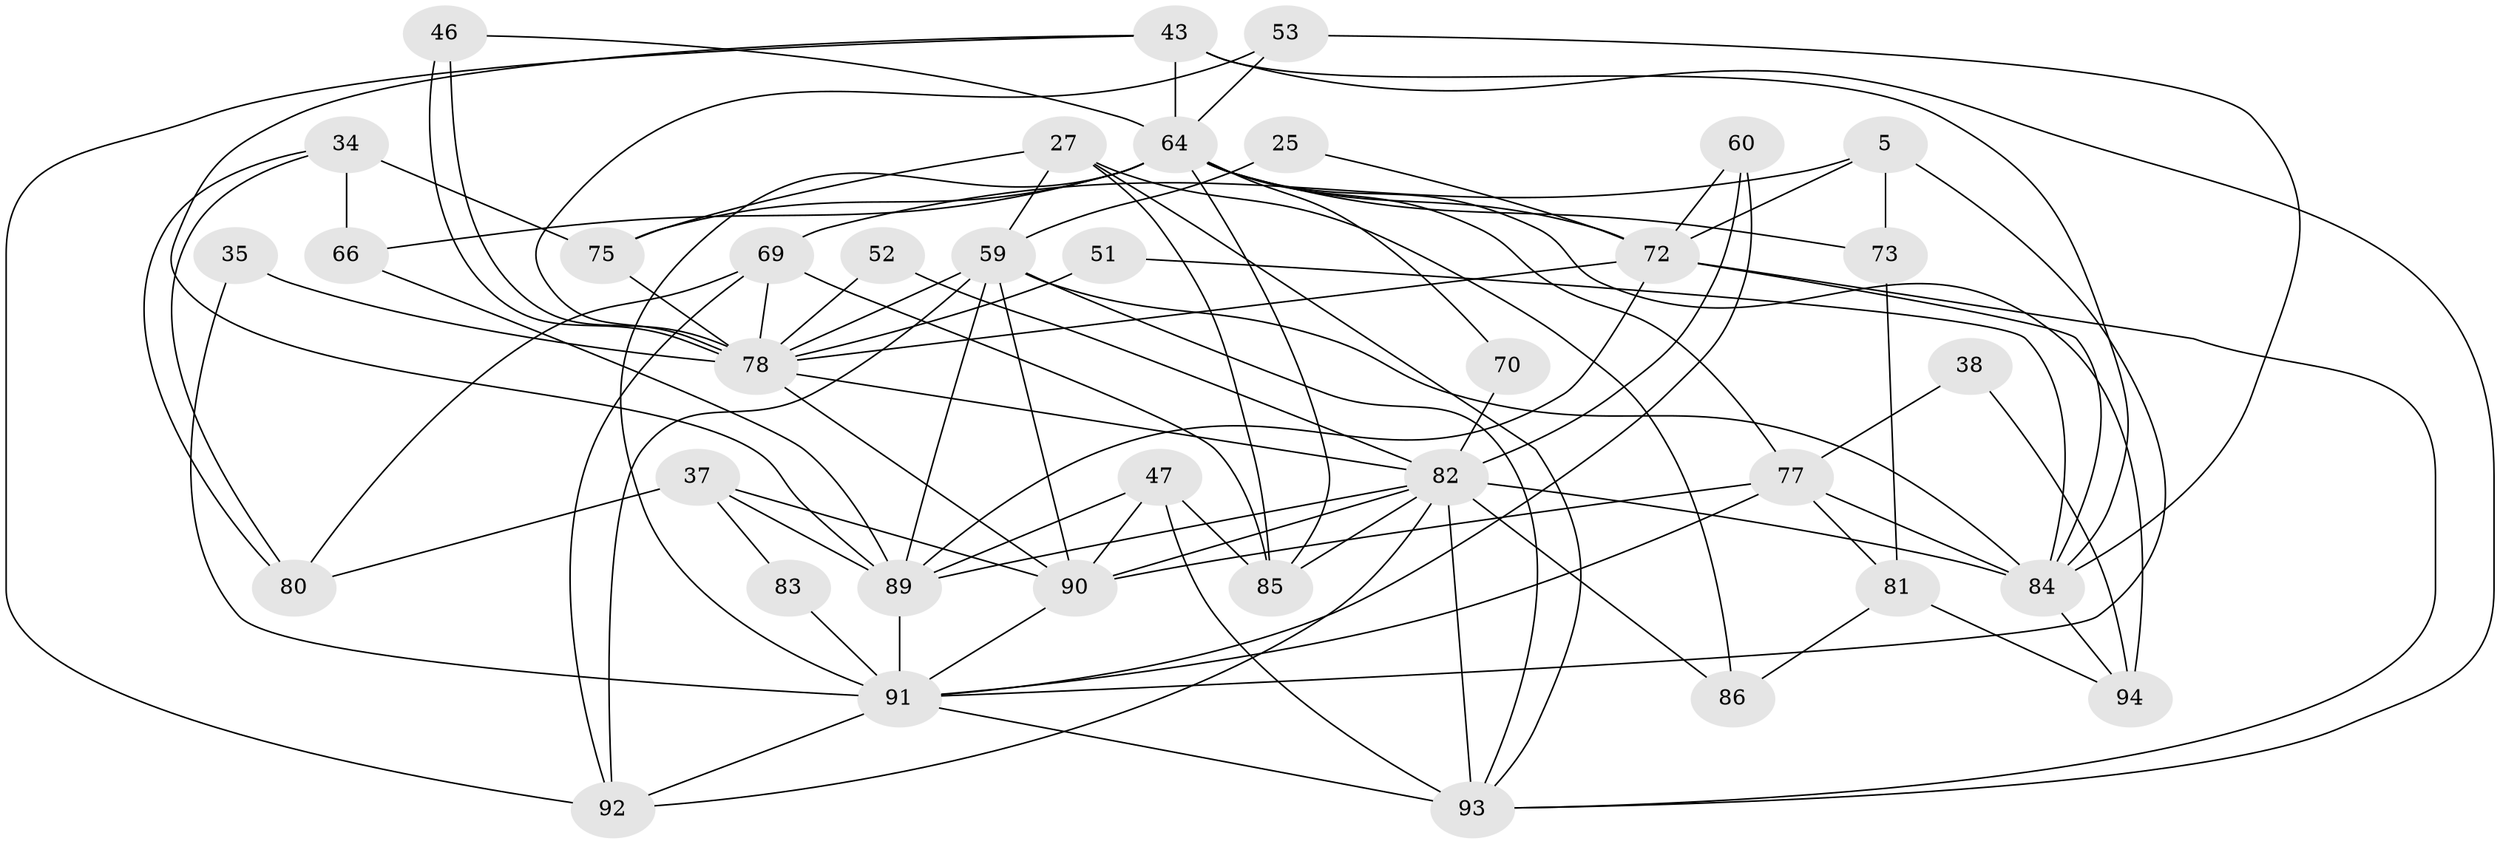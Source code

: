 // original degree distribution, {4: 0.3191489361702128, 6: 0.0851063829787234, 3: 0.2553191489361702, 5: 0.14893617021276595, 7: 0.06382978723404255, 2: 0.1276595744680851}
// Generated by graph-tools (version 1.1) at 2025/55/03/04/25 21:55:09]
// undirected, 37 vertices, 93 edges
graph export_dot {
graph [start="1"]
  node [color=gray90,style=filled];
  5;
  25;
  27 [super="+20"];
  34 [super="+18"];
  35;
  37;
  38;
  43 [super="+41"];
  46;
  47;
  51;
  52;
  53;
  59 [super="+2+16"];
  60;
  64 [super="+13+55+21"];
  66 [super="+58"];
  69 [super="+54"];
  70;
  72 [super="+50+29+45"];
  73 [super="+39"];
  75 [super="+68"];
  77 [super="+15+62"];
  78 [super="+44+61"];
  80;
  81;
  82 [super="+49"];
  83;
  84 [super="+71+79"];
  85 [super="+6"];
  86 [super="+56"];
  89 [super="+63+48"];
  90 [super="+88+74"];
  91 [super="+3+65+87"];
  92 [super="+42"];
  93 [super="+32+76+22"];
  94;
  5 -- 69;
  5 -- 72;
  5 -- 73 [weight=2];
  5 -- 91;
  25 -- 59 [weight=2];
  25 -- 72;
  27 -- 75;
  27 -- 59;
  27 -- 85;
  27 -- 86;
  27 -- 93;
  34 -- 80;
  34 -- 80;
  34 -- 75 [weight=2];
  34 -- 66;
  35 -- 91;
  35 -- 78;
  37 -- 83;
  37 -- 80;
  37 -- 90;
  37 -- 89;
  38 -- 94;
  38 -- 77;
  43 -- 64 [weight=2];
  43 -- 84 [weight=2];
  43 -- 93;
  43 -- 92;
  43 -- 89;
  46 -- 78;
  46 -- 78;
  46 -- 64;
  47 -- 85;
  47 -- 93 [weight=2];
  47 -- 90;
  47 -- 89;
  51 -- 84;
  51 -- 78;
  52 -- 78 [weight=2];
  52 -- 82;
  53 -- 78;
  53 -- 64;
  53 -- 84;
  59 -- 90 [weight=2];
  59 -- 78;
  59 -- 84;
  59 -- 93;
  59 -- 92;
  59 -- 89 [weight=3];
  60 -- 91;
  60 -- 72;
  60 -- 82;
  64 -- 91 [weight=4];
  64 -- 75 [weight=3];
  64 -- 85 [weight=2];
  64 -- 70;
  64 -- 73;
  64 -- 94;
  64 -- 72 [weight=2];
  64 -- 77;
  64 -- 66;
  66 -- 89;
  69 -- 85;
  69 -- 80;
  69 -- 78;
  69 -- 92;
  70 -- 82;
  72 -- 84 [weight=2];
  72 -- 78;
  72 -- 93 [weight=2];
  72 -- 89 [weight=3];
  73 -- 81;
  75 -- 78 [weight=3];
  77 -- 90 [weight=2];
  77 -- 84 [weight=3];
  77 -- 81;
  77 -- 91;
  78 -- 82;
  78 -- 90;
  81 -- 86;
  81 -- 94;
  82 -- 93 [weight=2];
  82 -- 89 [weight=2];
  82 -- 92;
  82 -- 84;
  82 -- 86 [weight=3];
  82 -- 85 [weight=2];
  82 -- 90;
  83 -- 91 [weight=2];
  84 -- 94;
  89 -- 91 [weight=4];
  90 -- 91;
  91 -- 92;
  91 -- 93 [weight=2];
}

